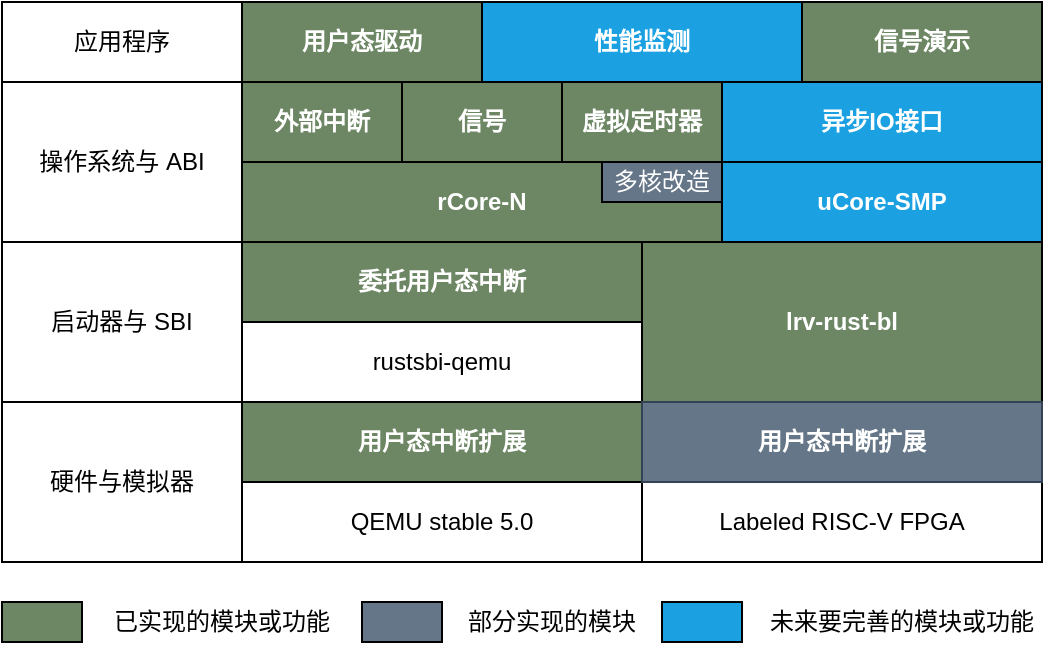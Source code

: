 <mxfile version="14.6.13" type="device"><diagram name="Page-1" id="bd83a815-5ea8-2e97-e5ec-87c9f400f2fa"><mxGraphModel dx="975" dy="556" grid="1" gridSize="10" guides="1" tooltips="1" connect="1" arrows="1" fold="1" page="1" pageScale="1.5" pageWidth="1169" pageHeight="826" background="none" math="0" shadow="0"><root><mxCell id="0" style=";html=1;"/><mxCell id="1" style=";html=1;" parent="0"/><mxCell id="2" value="用户态中断扩展" style="rounded=0;whiteSpace=wrap;html=1;fillColor=#6d8764;fontColor=#ffffff;fontStyle=1;" parent="1" vertex="1"><mxGeometry x="800" y="640" width="200" height="40" as="geometry"/></mxCell><mxCell id="VddhAjkDLed27HZrdQf_-7" value="信号" style="rounded=0;whiteSpace=wrap;html=1;fillColor=#6d8764;fontColor=#ffffff;fontStyle=1;" parent="1" vertex="1"><mxGeometry x="880" y="480" width="80" height="40" as="geometry"/></mxCell><mxCell id="VddhAjkDLed27HZrdQf_-1" value="QEMU stable 5.0" style="rounded=0;whiteSpace=wrap;html=1;" parent="1" vertex="1"><mxGeometry x="800" y="680" width="200" height="40" as="geometry"/></mxCell><mxCell id="VddhAjkDLed27HZrdQf_-2" value="Labeled RISC-V FPGA" style="rounded=0;whiteSpace=wrap;html=1;" parent="1" vertex="1"><mxGeometry x="1000" y="680" width="200" height="40" as="geometry"/></mxCell><mxCell id="VddhAjkDLed27HZrdQf_-3" value="lrv-rust-bl" style="rounded=0;whiteSpace=wrap;html=1;fillColor=#6d8764;fontColor=#ffffff;fontStyle=1;" parent="1" vertex="1"><mxGeometry x="1000" y="560" width="200" height="80" as="geometry"/></mxCell><mxCell id="VddhAjkDLed27HZrdQf_-4" value="rustsbi-qemu" style="rounded=0;whiteSpace=wrap;html=1;" parent="1" vertex="1"><mxGeometry x="800" y="600" width="200" height="40" as="geometry"/></mxCell><mxCell id="VddhAjkDLed27HZrdQf_-6" value="uCore-SMP" style="rounded=0;whiteSpace=wrap;html=1;fillColor=#1ba1e2;fontColor=#ffffff;fontStyle=1;" parent="1" vertex="1"><mxGeometry x="1040" y="520" width="160" height="40" as="geometry"/></mxCell><mxCell id="VddhAjkDLed27HZrdQf_-9" value="性能监测" style="rounded=0;whiteSpace=wrap;html=1;fillColor=#1ba1e2;fontStyle=1;fontColor=#ffffff;" parent="1" vertex="1"><mxGeometry x="920" y="440" width="160" height="40" as="geometry"/></mxCell><mxCell id="VddhAjkDLed27HZrdQf_-10" value="" style="endArrow=none;html=1;exitX=0;exitY=1;exitDx=0;exitDy=0;entryX=0;entryY=0;entryDx=0;entryDy=0;" parent="1" source="VddhAjkDLed27HZrdQf_-7" target="VddhAjkDLed27HZrdQf_-7" edge="1"><mxGeometry width="50" height="50" relative="1" as="geometry"><mxPoint x="950" y="590" as="sourcePoint"/><mxPoint x="1000" y="540" as="targetPoint"/></mxGeometry></mxCell><mxCell id="VddhAjkDLed27HZrdQf_-16" value="硬件与模拟器" style="rounded=0;whiteSpace=wrap;html=1;" parent="1" vertex="1"><mxGeometry x="680" y="640" width="120" height="80" as="geometry"/></mxCell><mxCell id="VddhAjkDLed27HZrdQf_-17" value="操作系统与 ABI" style="rounded=0;whiteSpace=wrap;html=1;" parent="1" vertex="1"><mxGeometry x="680" y="480" width="120" height="80" as="geometry"/></mxCell><mxCell id="VddhAjkDLed27HZrdQf_-18" value="启动器与 SBI" style="rounded=0;whiteSpace=wrap;html=1;" parent="1" vertex="1"><mxGeometry x="680" y="560" width="120" height="80" as="geometry"/></mxCell><mxCell id="VddhAjkDLed27HZrdQf_-19" value="应用程序" style="rounded=0;whiteSpace=wrap;html=1;" parent="1" vertex="1"><mxGeometry x="680" y="440" width="120" height="40" as="geometry"/></mxCell><mxCell id="84" value="委托用户态中断" style="rounded=0;whiteSpace=wrap;html=1;fillColor=#6d8764;fontColor=#ffffff;fontStyle=1;" parent="1" vertex="1"><mxGeometry x="800" y="560" width="200" height="40" as="geometry"/></mxCell><mxCell id="115" value="" style="rounded=0;whiteSpace=wrap;html=1;fillColor=#6d8764;fontColor=#ffffff;" parent="1" vertex="1"><mxGeometry x="680" y="740" width="40" height="20" as="geometry"/></mxCell><mxCell id="116" value="已实现的模块或功能" style="text;html=1;strokeColor=none;fillColor=none;align=center;verticalAlign=middle;whiteSpace=wrap;rounded=0;" parent="1" vertex="1"><mxGeometry x="730" y="740" width="120" height="20" as="geometry"/></mxCell><mxCell id="117" value="" style="rounded=0;whiteSpace=wrap;html=1;fillColor=#647687;fontColor=#ffffff;" parent="1" vertex="1"><mxGeometry x="860" y="740" width="40" height="20" as="geometry"/></mxCell><mxCell id="118" value="部分实现的模块" style="text;html=1;strokeColor=none;fillColor=none;align=center;verticalAlign=middle;whiteSpace=wrap;rounded=0;" parent="1" vertex="1"><mxGeometry x="910" y="740" width="90" height="20" as="geometry"/></mxCell><mxCell id="119" value="" style="rounded=0;whiteSpace=wrap;html=1;fillColor=#1ba1e2;fontColor=#ffffff;" parent="1" vertex="1"><mxGeometry x="1010" y="740" width="40" height="20" as="geometry"/></mxCell><mxCell id="120" value="未来要完善的模块或功能" style="text;html=1;strokeColor=none;fillColor=none;align=center;verticalAlign=middle;whiteSpace=wrap;rounded=0;" parent="1" vertex="1"><mxGeometry x="1060" y="740" width="140" height="20" as="geometry"/></mxCell><mxCell id="eKN2FkZMsxjSuqbljlRQ-120" value="用户态中断扩展" style="rounded=0;whiteSpace=wrap;html=1;fillColor=#647687;fontColor=#ffffff;fontStyle=1;strokeColor=#314354;" vertex="1" parent="1"><mxGeometry x="1000" y="640" width="200" height="40" as="geometry"/></mxCell><mxCell id="eKN2FkZMsxjSuqbljlRQ-121" value="外部中断" style="rounded=0;whiteSpace=wrap;html=1;fillColor=#6d8764;fontColor=#ffffff;fontStyle=1;" vertex="1" parent="1"><mxGeometry x="800" y="480" width="80" height="40" as="geometry"/></mxCell><mxCell id="eKN2FkZMsxjSuqbljlRQ-122" value="rCore-N" style="rounded=0;whiteSpace=wrap;html=1;fillColor=#6d8764;fontColor=#ffffff;fontStyle=1;" vertex="1" parent="1"><mxGeometry x="800" y="520" width="240" height="40" as="geometry"/></mxCell><mxCell id="VddhAjkDLed27HZrdQf_-8" value="多核改造" style="rounded=0;whiteSpace=wrap;html=1;fillColor=#647687;fontColor=#ffffff;" parent="1" vertex="1"><mxGeometry x="980" y="520" width="60" height="20" as="geometry"/></mxCell><mxCell id="eKN2FkZMsxjSuqbljlRQ-123" value="虚拟定时器" style="rounded=0;whiteSpace=wrap;html=1;fillColor=#6d8764;fontColor=#ffffff;fontStyle=1;" vertex="1" parent="1"><mxGeometry x="960" y="480" width="80" height="40" as="geometry"/></mxCell><mxCell id="eKN2FkZMsxjSuqbljlRQ-124" value="异步IO接口" style="rounded=0;whiteSpace=wrap;html=1;fillColor=#1ba1e2;fontStyle=1;fontColor=#ffffff;" vertex="1" parent="1"><mxGeometry x="1040" y="480" width="160" height="40" as="geometry"/></mxCell><mxCell id="eKN2FkZMsxjSuqbljlRQ-125" value="用户态驱动" style="rounded=0;whiteSpace=wrap;html=1;fillColor=#6d8764;fontColor=#ffffff;fontStyle=1;" vertex="1" parent="1"><mxGeometry x="800" y="440" width="120" height="40" as="geometry"/></mxCell><mxCell id="eKN2FkZMsxjSuqbljlRQ-126" value="信号演示" style="rounded=0;whiteSpace=wrap;html=1;fillColor=#6d8764;fontColor=#ffffff;fontStyle=1;" vertex="1" parent="1"><mxGeometry x="1080" y="440" width="120" height="40" as="geometry"/></mxCell></root></mxGraphModel></diagram></mxfile>